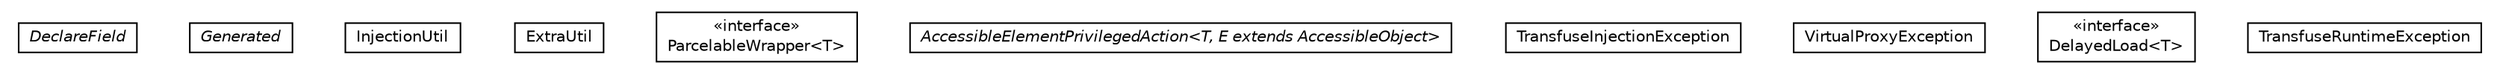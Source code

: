 #!/usr/local/bin/dot
#
# Class diagram 
# Generated by UMLGraph version 5.1 (http://www.umlgraph.org/)
#

digraph G {
	edge [fontname="Helvetica",fontsize=10,labelfontname="Helvetica",labelfontsize=10];
	node [fontname="Helvetica",fontsize=10,shape=plaintext];
	nodesep=0.25;
	ranksep=0.5;
	// org.androidtransfuse.util.DeclareField
	c361 [label=<<table title="org.androidtransfuse.util.DeclareField" border="0" cellborder="1" cellspacing="0" cellpadding="2" port="p" href="./DeclareField.html">
		<tr><td><table border="0" cellspacing="0" cellpadding="1">
<tr><td align="center" balign="center"><font face="Helvetica-Oblique"> DeclareField </font></td></tr>
		</table></td></tr>
		</table>>, fontname="Helvetica", fontcolor="black", fontsize=10.0];
	// org.androidtransfuse.util.Generated
	c362 [label=<<table title="org.androidtransfuse.util.Generated" border="0" cellborder="1" cellspacing="0" cellpadding="2" port="p" href="./Generated.html">
		<tr><td><table border="0" cellspacing="0" cellpadding="1">
<tr><td align="center" balign="center"><font face="Helvetica-Oblique"> Generated </font></td></tr>
		</table></td></tr>
		</table>>, fontname="Helvetica", fontcolor="black", fontsize=10.0];
	// org.androidtransfuse.util.InjectionUtil
	c363 [label=<<table title="org.androidtransfuse.util.InjectionUtil" border="0" cellborder="1" cellspacing="0" cellpadding="2" port="p" href="./InjectionUtil.html">
		<tr><td><table border="0" cellspacing="0" cellpadding="1">
<tr><td align="center" balign="center"> InjectionUtil </td></tr>
		</table></td></tr>
		</table>>, fontname="Helvetica", fontcolor="black", fontsize=10.0];
	// org.androidtransfuse.util.ExtraUtil
	c364 [label=<<table title="org.androidtransfuse.util.ExtraUtil" border="0" cellborder="1" cellspacing="0" cellpadding="2" port="p" href="./ExtraUtil.html">
		<tr><td><table border="0" cellspacing="0" cellpadding="1">
<tr><td align="center" balign="center"> ExtraUtil </td></tr>
		</table></td></tr>
		</table>>, fontname="Helvetica", fontcolor="black", fontsize=10.0];
	// org.androidtransfuse.util.ParcelableWrapper<T>
	c365 [label=<<table title="org.androidtransfuse.util.ParcelableWrapper" border="0" cellborder="1" cellspacing="0" cellpadding="2" port="p" href="./ParcelableWrapper.html">
		<tr><td><table border="0" cellspacing="0" cellpadding="1">
<tr><td align="center" balign="center"> &#171;interface&#187; </td></tr>
<tr><td align="center" balign="center"> ParcelableWrapper&lt;T&gt; </td></tr>
		</table></td></tr>
		</table>>, fontname="Helvetica", fontcolor="black", fontsize=10.0];
	// org.androidtransfuse.util.AccessibleElementPrivilegedAction<T, E extends java.lang.reflect.AccessibleObject>
	c366 [label=<<table title="org.androidtransfuse.util.AccessibleElementPrivilegedAction" border="0" cellborder="1" cellspacing="0" cellpadding="2" port="p" href="./AccessibleElementPrivilegedAction.html">
		<tr><td><table border="0" cellspacing="0" cellpadding="1">
<tr><td align="center" balign="center"><font face="Helvetica-Oblique"> AccessibleElementPrivilegedAction&lt;T, E extends AccessibleObject&gt; </font></td></tr>
		</table></td></tr>
		</table>>, fontname="Helvetica", fontcolor="black", fontsize=10.0];
	// org.androidtransfuse.util.TransfuseInjectionException
	c367 [label=<<table title="org.androidtransfuse.util.TransfuseInjectionException" border="0" cellborder="1" cellspacing="0" cellpadding="2" port="p" href="./TransfuseInjectionException.html">
		<tr><td><table border="0" cellspacing="0" cellpadding="1">
<tr><td align="center" balign="center"> TransfuseInjectionException </td></tr>
		</table></td></tr>
		</table>>, fontname="Helvetica", fontcolor="black", fontsize=10.0];
	// org.androidtransfuse.util.VirtualProxyException
	c368 [label=<<table title="org.androidtransfuse.util.VirtualProxyException" border="0" cellborder="1" cellspacing="0" cellpadding="2" port="p" href="./VirtualProxyException.html">
		<tr><td><table border="0" cellspacing="0" cellpadding="1">
<tr><td align="center" balign="center"> VirtualProxyException </td></tr>
		</table></td></tr>
		</table>>, fontname="Helvetica", fontcolor="black", fontsize=10.0];
	// org.androidtransfuse.util.DelayedLoad<T>
	c369 [label=<<table title="org.androidtransfuse.util.DelayedLoad" border="0" cellborder="1" cellspacing="0" cellpadding="2" port="p" href="./DelayedLoad.html">
		<tr><td><table border="0" cellspacing="0" cellpadding="1">
<tr><td align="center" balign="center"> &#171;interface&#187; </td></tr>
<tr><td align="center" balign="center"> DelayedLoad&lt;T&gt; </td></tr>
		</table></td></tr>
		</table>>, fontname="Helvetica", fontcolor="black", fontsize=10.0];
	// org.androidtransfuse.util.TransfuseRuntimeException
	c370 [label=<<table title="org.androidtransfuse.util.TransfuseRuntimeException" border="0" cellborder="1" cellspacing="0" cellpadding="2" port="p" href="./TransfuseRuntimeException.html">
		<tr><td><table border="0" cellspacing="0" cellpadding="1">
<tr><td align="center" balign="center"> TransfuseRuntimeException </td></tr>
		</table></td></tr>
		</table>>, fontname="Helvetica", fontcolor="black", fontsize=10.0];
}

